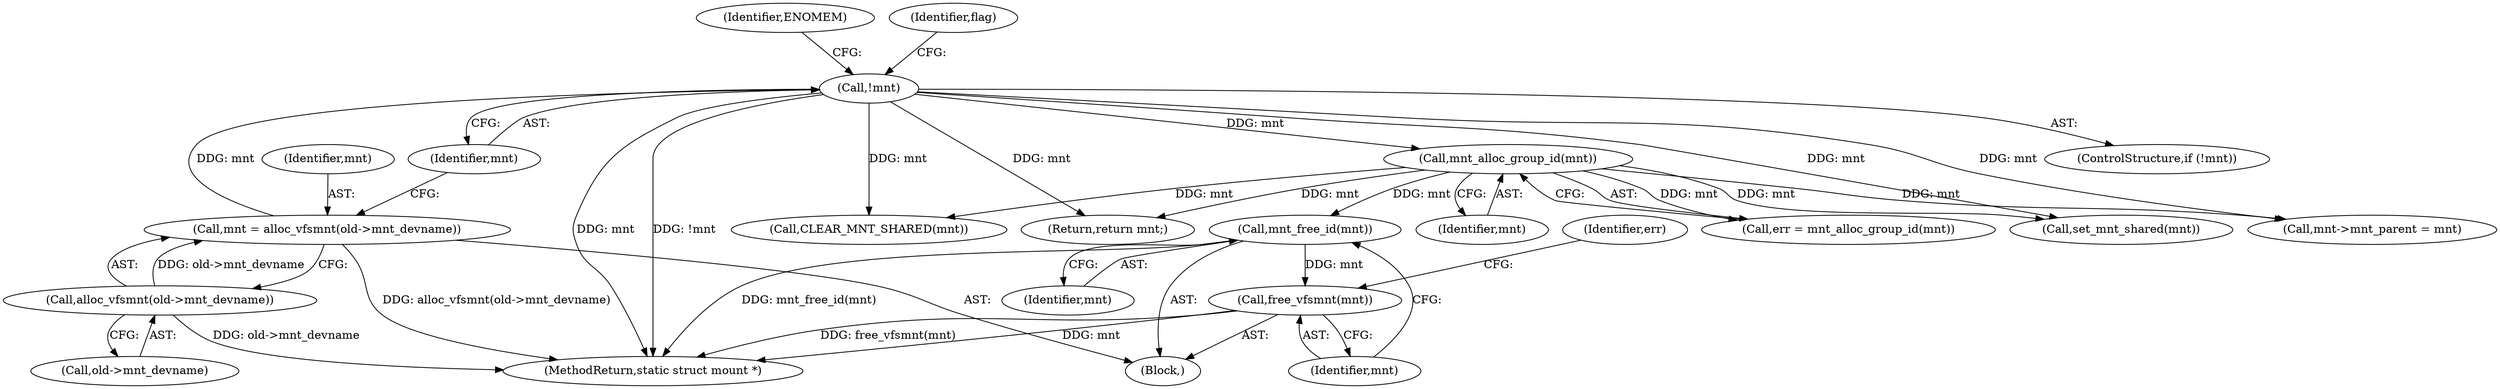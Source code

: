 digraph "0_linux_9566d6742852c527bf5af38af5cbb878dad75705@API" {
"1000420" [label="(Call,mnt_free_id(mnt))"];
"1000165" [label="(Call,mnt_alloc_group_id(mnt))"];
"1000126" [label="(Call,!mnt)"];
"1000119" [label="(Call,mnt = alloc_vfsmnt(old->mnt_devname))"];
"1000121" [label="(Call,alloc_vfsmnt(old->mnt_devname))"];
"1000422" [label="(Call,free_vfsmnt(mnt))"];
"1000166" [label="(Identifier,mnt)"];
"1000126" [label="(Call,!mnt)"];
"1000427" [label="(MethodReturn,static struct mount *)"];
"1000122" [label="(Call,old->mnt_devname)"];
"1000422" [label="(Call,free_vfsmnt(mnt))"];
"1000165" [label="(Call,mnt_alloc_group_id(mnt))"];
"1000120" [label="(Identifier,mnt)"];
"1000119" [label="(Call,mnt = alloc_vfsmnt(old->mnt_devname))"];
"1000108" [label="(Block,)"];
"1000346" [label="(Call,CLEAR_MNT_SHARED(mnt))"];
"1000131" [label="(Identifier,ENOMEM)"];
"1000125" [label="(ControlStructure,if (!mnt))"];
"1000127" [label="(Identifier,mnt)"];
"1000421" [label="(Identifier,mnt)"];
"1000304" [label="(Call,mnt->mnt_parent = mnt)"];
"1000163" [label="(Call,err = mnt_alloc_group_id(mnt))"];
"1000423" [label="(Identifier,mnt)"];
"1000426" [label="(Identifier,err)"];
"1000134" [label="(Identifier,flag)"];
"1000420" [label="(Call,mnt_free_id(mnt))"];
"1000417" [label="(Return,return mnt;)"];
"1000394" [label="(Call,set_mnt_shared(mnt))"];
"1000121" [label="(Call,alloc_vfsmnt(old->mnt_devname))"];
"1000420" -> "1000108"  [label="AST: "];
"1000420" -> "1000421"  [label="CFG: "];
"1000421" -> "1000420"  [label="AST: "];
"1000423" -> "1000420"  [label="CFG: "];
"1000420" -> "1000427"  [label="DDG: mnt_free_id(mnt)"];
"1000165" -> "1000420"  [label="DDG: mnt"];
"1000420" -> "1000422"  [label="DDG: mnt"];
"1000165" -> "1000163"  [label="AST: "];
"1000165" -> "1000166"  [label="CFG: "];
"1000166" -> "1000165"  [label="AST: "];
"1000163" -> "1000165"  [label="CFG: "];
"1000165" -> "1000163"  [label="DDG: mnt"];
"1000126" -> "1000165"  [label="DDG: mnt"];
"1000165" -> "1000304"  [label="DDG: mnt"];
"1000165" -> "1000346"  [label="DDG: mnt"];
"1000165" -> "1000394"  [label="DDG: mnt"];
"1000165" -> "1000417"  [label="DDG: mnt"];
"1000126" -> "1000125"  [label="AST: "];
"1000126" -> "1000127"  [label="CFG: "];
"1000127" -> "1000126"  [label="AST: "];
"1000131" -> "1000126"  [label="CFG: "];
"1000134" -> "1000126"  [label="CFG: "];
"1000126" -> "1000427"  [label="DDG: !mnt"];
"1000126" -> "1000427"  [label="DDG: mnt"];
"1000119" -> "1000126"  [label="DDG: mnt"];
"1000126" -> "1000304"  [label="DDG: mnt"];
"1000126" -> "1000346"  [label="DDG: mnt"];
"1000126" -> "1000394"  [label="DDG: mnt"];
"1000126" -> "1000417"  [label="DDG: mnt"];
"1000119" -> "1000108"  [label="AST: "];
"1000119" -> "1000121"  [label="CFG: "];
"1000120" -> "1000119"  [label="AST: "];
"1000121" -> "1000119"  [label="AST: "];
"1000127" -> "1000119"  [label="CFG: "];
"1000119" -> "1000427"  [label="DDG: alloc_vfsmnt(old->mnt_devname)"];
"1000121" -> "1000119"  [label="DDG: old->mnt_devname"];
"1000121" -> "1000122"  [label="CFG: "];
"1000122" -> "1000121"  [label="AST: "];
"1000121" -> "1000427"  [label="DDG: old->mnt_devname"];
"1000422" -> "1000108"  [label="AST: "];
"1000422" -> "1000423"  [label="CFG: "];
"1000423" -> "1000422"  [label="AST: "];
"1000426" -> "1000422"  [label="CFG: "];
"1000422" -> "1000427"  [label="DDG: mnt"];
"1000422" -> "1000427"  [label="DDG: free_vfsmnt(mnt)"];
}
